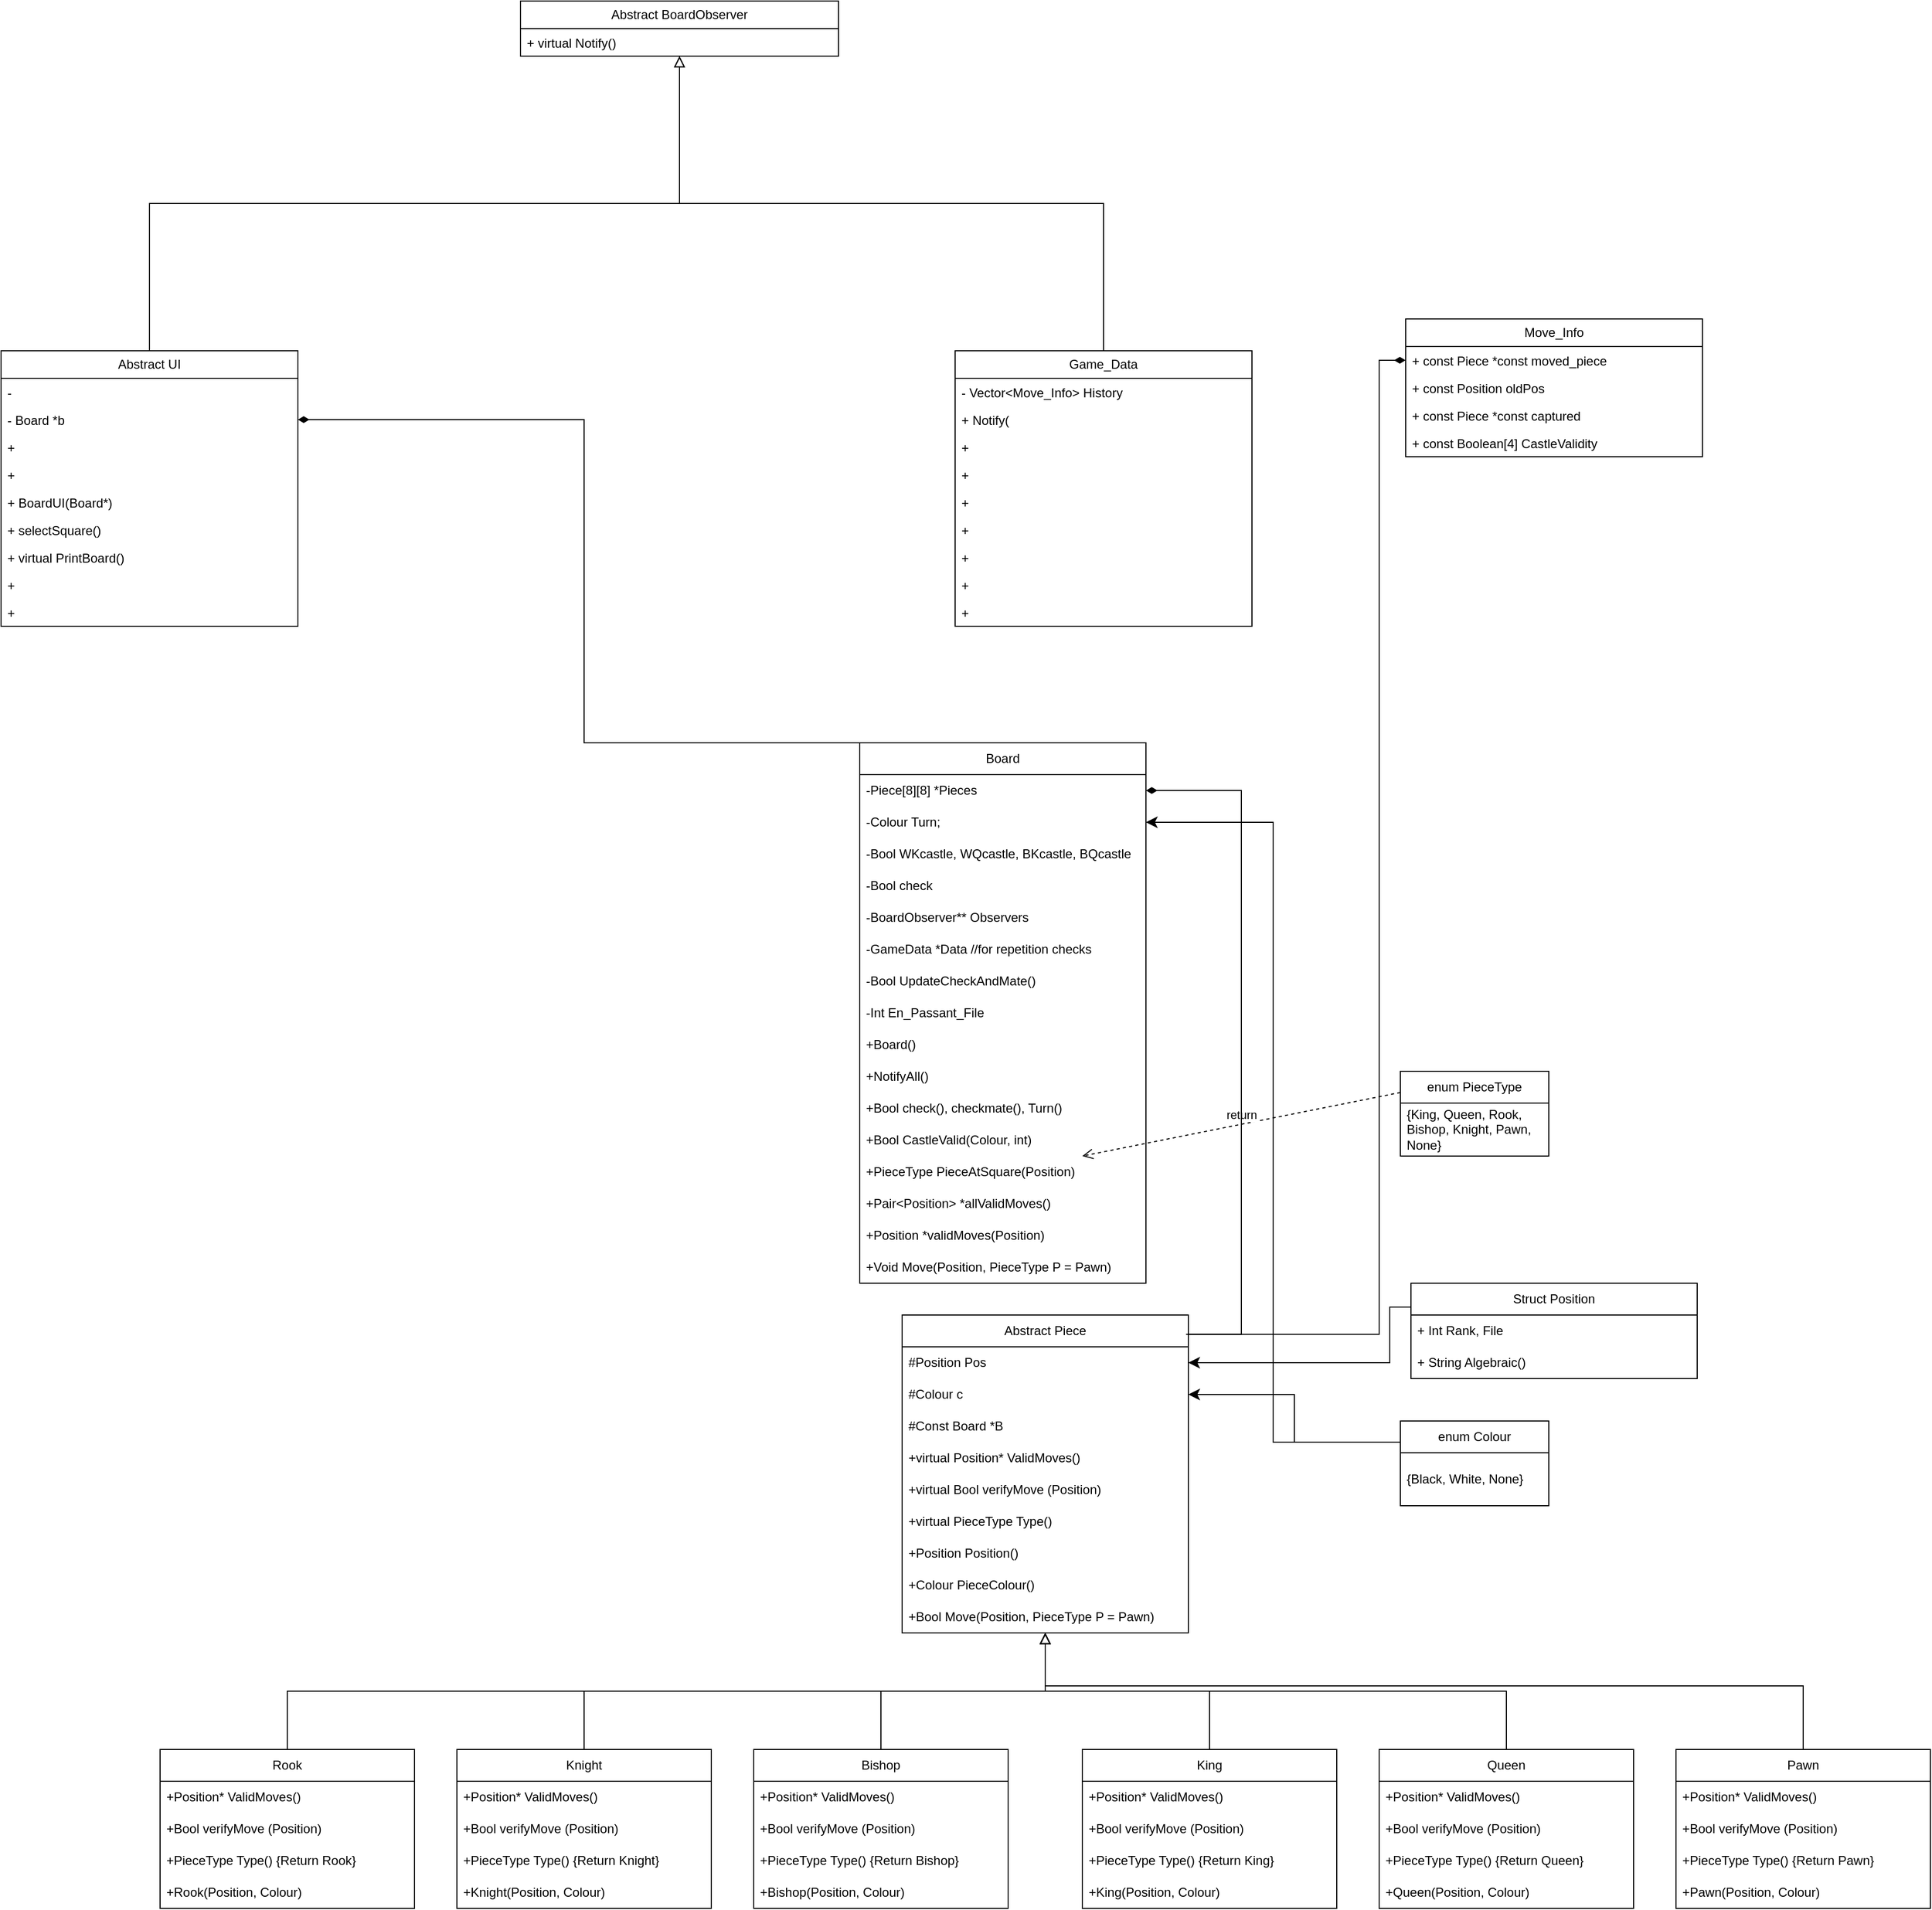<mxfile version="28.0.4">
  <diagram name="Page-1" id="Vs1uTUXTusfFtKuUJXLR">
    <mxGraphModel dx="1498" dy="610" grid="1" gridSize="10" guides="1" tooltips="1" connect="1" arrows="1" fold="1" page="0" pageScale="2" pageWidth="2336" pageHeight="1654" math="0" shadow="0">
      <root>
        <mxCell id="0" />
        <mxCell id="1" parent="0" />
        <mxCell id="Mz9z7q-OG1JkgQbm7pyb-9" value="enum Colour" style="swimlane;fontStyle=0;childLayout=stackLayout;horizontal=1;startSize=30;horizontalStack=0;resizeParent=1;resizeParentMax=0;resizeLast=0;collapsible=1;marginBottom=0;whiteSpace=wrap;html=1;" parent="1" vertex="1">
          <mxGeometry x="1310" y="1560" width="140" height="80" as="geometry" />
        </mxCell>
        <mxCell id="Mz9z7q-OG1JkgQbm7pyb-10" value="{Black, White, None}" style="text;strokeColor=none;fillColor=none;align=left;verticalAlign=middle;spacingLeft=4;spacingRight=4;overflow=hidden;points=[[0,0.5],[1,0.5]];portConstraint=eastwest;rotatable=0;whiteSpace=wrap;html=1;" parent="Mz9z7q-OG1JkgQbm7pyb-9" vertex="1">
          <mxGeometry y="30" width="140" height="50" as="geometry" />
        </mxCell>
        <mxCell id="Mz9z7q-OG1JkgQbm7pyb-71" value="Board" style="swimlane;fontStyle=0;childLayout=stackLayout;horizontal=1;startSize=30;horizontalStack=0;resizeParent=1;resizeParentMax=0;resizeLast=0;collapsible=1;marginBottom=0;whiteSpace=wrap;html=1;" parent="1" vertex="1">
          <mxGeometry x="800" y="920" width="270" height="510" as="geometry" />
        </mxCell>
        <mxCell id="Mz9z7q-OG1JkgQbm7pyb-72" value="-Piece[8][8] *Pieces" style="text;strokeColor=none;fillColor=none;align=left;verticalAlign=middle;spacingLeft=4;spacingRight=4;overflow=hidden;points=[[0,0.5],[1,0.5]];portConstraint=eastwest;rotatable=0;whiteSpace=wrap;html=1;" parent="Mz9z7q-OG1JkgQbm7pyb-71" vertex="1">
          <mxGeometry y="30" width="270" height="30" as="geometry" />
        </mxCell>
        <mxCell id="Mz9z7q-OG1JkgQbm7pyb-86" value="-Colour Turn;" style="text;strokeColor=none;fillColor=none;align=left;verticalAlign=middle;spacingLeft=4;spacingRight=4;overflow=hidden;points=[[0,0.5],[1,0.5]];portConstraint=eastwest;rotatable=0;whiteSpace=wrap;html=1;" parent="Mz9z7q-OG1JkgQbm7pyb-71" vertex="1">
          <mxGeometry y="60" width="270" height="30" as="geometry" />
        </mxCell>
        <mxCell id="Mz9z7q-OG1JkgQbm7pyb-73" value="-Bool WKcastle, WQcastle, BKcastle, BQcastle&amp;nbsp;" style="text;strokeColor=none;fillColor=none;align=left;verticalAlign=middle;spacingLeft=4;spacingRight=4;overflow=hidden;points=[[0,0.5],[1,0.5]];portConstraint=eastwest;rotatable=0;whiteSpace=wrap;html=1;" parent="Mz9z7q-OG1JkgQbm7pyb-71" vertex="1">
          <mxGeometry y="90" width="270" height="30" as="geometry" />
        </mxCell>
        <mxCell id="Mz9z7q-OG1JkgQbm7pyb-74" value="-Bool check" style="text;strokeColor=none;fillColor=none;align=left;verticalAlign=middle;spacingLeft=4;spacingRight=4;overflow=hidden;points=[[0,0.5],[1,0.5]];portConstraint=eastwest;rotatable=0;whiteSpace=wrap;html=1;" parent="Mz9z7q-OG1JkgQbm7pyb-71" vertex="1">
          <mxGeometry y="120" width="270" height="30" as="geometry" />
        </mxCell>
        <mxCell id="zQiTS09YiXoC2l2YVAX9-1" value="-BoardObserver** Observers" style="text;strokeColor=none;fillColor=none;align=left;verticalAlign=middle;spacingLeft=4;spacingRight=4;overflow=hidden;points=[[0,0.5],[1,0.5]];portConstraint=eastwest;rotatable=0;whiteSpace=wrap;html=1;" vertex="1" parent="Mz9z7q-OG1JkgQbm7pyb-71">
          <mxGeometry y="150" width="270" height="30" as="geometry" />
        </mxCell>
        <mxCell id="zQiTS09YiXoC2l2YVAX9-39" value="-GameData *Data //for repetition checks" style="text;strokeColor=none;fillColor=none;align=left;verticalAlign=middle;spacingLeft=4;spacingRight=4;overflow=hidden;points=[[0,0.5],[1,0.5]];portConstraint=eastwest;rotatable=0;whiteSpace=wrap;html=1;" vertex="1" parent="Mz9z7q-OG1JkgQbm7pyb-71">
          <mxGeometry y="180" width="270" height="30" as="geometry" />
        </mxCell>
        <mxCell id="Mz9z7q-OG1JkgQbm7pyb-81" value="-Bool UpdateCheckAndMate()" style="text;strokeColor=none;fillColor=none;align=left;verticalAlign=middle;spacingLeft=4;spacingRight=4;overflow=hidden;points=[[0,0.5],[1,0.5]];portConstraint=eastwest;rotatable=0;whiteSpace=wrap;html=1;" parent="Mz9z7q-OG1JkgQbm7pyb-71" vertex="1">
          <mxGeometry y="210" width="270" height="30" as="geometry" />
        </mxCell>
        <mxCell id="zQiTS09YiXoC2l2YVAX9-55" value="-Int En_Passant_File" style="text;strokeColor=none;fillColor=none;align=left;verticalAlign=middle;spacingLeft=4;spacingRight=4;overflow=hidden;points=[[0,0.5],[1,0.5]];portConstraint=eastwest;rotatable=0;whiteSpace=wrap;html=1;" vertex="1" parent="Mz9z7q-OG1JkgQbm7pyb-71">
          <mxGeometry y="240" width="270" height="30" as="geometry" />
        </mxCell>
        <mxCell id="zQiTS09YiXoC2l2YVAX9-50" value="+Board()" style="text;strokeColor=none;fillColor=none;align=left;verticalAlign=middle;spacingLeft=4;spacingRight=4;overflow=hidden;points=[[0,0.5],[1,0.5]];portConstraint=eastwest;rotatable=0;whiteSpace=wrap;html=1;" vertex="1" parent="Mz9z7q-OG1JkgQbm7pyb-71">
          <mxGeometry y="270" width="270" height="30" as="geometry" />
        </mxCell>
        <mxCell id="zQiTS09YiXoC2l2YVAX9-54" value="+NotifyAll()" style="text;strokeColor=none;fillColor=none;align=left;verticalAlign=middle;spacingLeft=4;spacingRight=4;overflow=hidden;points=[[0,0.5],[1,0.5]];portConstraint=eastwest;rotatable=0;whiteSpace=wrap;html=1;" vertex="1" parent="Mz9z7q-OG1JkgQbm7pyb-71">
          <mxGeometry y="300" width="270" height="30" as="geometry" />
        </mxCell>
        <mxCell id="Mz9z7q-OG1JkgQbm7pyb-79" value="+Bool check(), checkmate(), Turn()" style="text;strokeColor=none;fillColor=none;align=left;verticalAlign=middle;spacingLeft=4;spacingRight=4;overflow=hidden;points=[[0,0.5],[1,0.5]];portConstraint=eastwest;rotatable=0;whiteSpace=wrap;html=1;" parent="Mz9z7q-OG1JkgQbm7pyb-71" vertex="1">
          <mxGeometry y="330" width="270" height="30" as="geometry" />
        </mxCell>
        <mxCell id="Mz9z7q-OG1JkgQbm7pyb-94" value="+Bool CastleValid(Colour, int)" style="text;strokeColor=none;fillColor=none;align=left;verticalAlign=middle;spacingLeft=4;spacingRight=4;overflow=hidden;points=[[0,0.5],[1,0.5]];portConstraint=eastwest;rotatable=0;whiteSpace=wrap;html=1;" parent="Mz9z7q-OG1JkgQbm7pyb-71" vertex="1">
          <mxGeometry y="360" width="270" height="30" as="geometry" />
        </mxCell>
        <mxCell id="Mz9z7q-OG1JkgQbm7pyb-106" value="+PieceType PieceAtSquare(Position)" style="text;strokeColor=none;fillColor=none;align=left;verticalAlign=middle;spacingLeft=4;spacingRight=4;overflow=hidden;points=[[0,0.5],[1,0.5]];portConstraint=eastwest;rotatable=0;whiteSpace=wrap;html=1;" parent="Mz9z7q-OG1JkgQbm7pyb-71" vertex="1">
          <mxGeometry y="390" width="270" height="30" as="geometry" />
        </mxCell>
        <mxCell id="Mz9z7q-OG1JkgQbm7pyb-83" value="+Pair&amp;lt;Position&amp;gt; *allValidMoves()" style="text;strokeColor=none;fillColor=none;align=left;verticalAlign=middle;spacingLeft=4;spacingRight=4;overflow=hidden;points=[[0,0.5],[1,0.5]];portConstraint=eastwest;rotatable=0;whiteSpace=wrap;html=1;" parent="Mz9z7q-OG1JkgQbm7pyb-71" vertex="1">
          <mxGeometry y="420" width="270" height="30" as="geometry" />
        </mxCell>
        <mxCell id="Mz9z7q-OG1JkgQbm7pyb-84" value="+Position *validMoves(Position)" style="text;strokeColor=none;fillColor=none;align=left;verticalAlign=middle;spacingLeft=4;spacingRight=4;overflow=hidden;points=[[0,0.5],[1,0.5]];portConstraint=eastwest;rotatable=0;whiteSpace=wrap;html=1;" parent="Mz9z7q-OG1JkgQbm7pyb-71" vertex="1">
          <mxGeometry y="450" width="270" height="30" as="geometry" />
        </mxCell>
        <mxCell id="Mz9z7q-OG1JkgQbm7pyb-98" value="+Void Move(Position, PieceType P = Pawn)" style="text;strokeColor=none;fillColor=none;align=left;verticalAlign=middle;spacingLeft=4;spacingRight=4;overflow=hidden;points=[[0,0.5],[1,0.5]];portConstraint=eastwest;rotatable=0;whiteSpace=wrap;html=1;" parent="Mz9z7q-OG1JkgQbm7pyb-71" vertex="1">
          <mxGeometry y="480" width="270" height="30" as="geometry" />
        </mxCell>
        <mxCell id="Mz9z7q-OG1JkgQbm7pyb-78" value="" style="edgeStyle=elbowEdgeStyle;elbow=horizontal;endArrow=classic;html=1;curved=0;rounded=0;endSize=8;startSize=8;exitX=0;exitY=0.25;exitDx=0;exitDy=0;entryX=1;entryY=0.5;entryDx=0;entryDy=0;" parent="1" source="Mz9z7q-OG1JkgQbm7pyb-9" target="Mz9z7q-OG1JkgQbm7pyb-4" edge="1">
          <mxGeometry width="50" height="50" relative="1" as="geometry">
            <mxPoint x="1140" y="1560" as="sourcePoint" />
            <mxPoint x="1280" y="1520" as="targetPoint" />
          </mxGeometry>
        </mxCell>
        <mxCell id="Mz9z7q-OG1JkgQbm7pyb-87" value="" style="edgeStyle=elbowEdgeStyle;elbow=horizontal;endArrow=classic;html=1;curved=0;rounded=0;endSize=8;startSize=8;exitX=0;exitY=0.25;exitDx=0;exitDy=0;entryX=1;entryY=0.5;entryDx=0;entryDy=0;" parent="1" target="Mz9z7q-OG1JkgQbm7pyb-86" edge="1" source="Mz9z7q-OG1JkgQbm7pyb-9">
          <mxGeometry width="50" height="50" relative="1" as="geometry">
            <mxPoint x="1300" y="1530" as="sourcePoint" />
            <mxPoint x="1120" y="1220" as="targetPoint" />
          </mxGeometry>
        </mxCell>
        <mxCell id="Mz9z7q-OG1JkgQbm7pyb-93" value="" style="group" parent="1" vertex="1" connectable="0">
          <mxGeometry x="1110" y="1120" width="50" height="360" as="geometry" />
        </mxCell>
        <mxCell id="Mz9z7q-OG1JkgQbm7pyb-1" value="Abstract Piece" style="swimlane;fontStyle=0;childLayout=stackLayout;horizontal=1;startSize=30;horizontalStack=0;resizeParent=1;resizeParentMax=0;resizeLast=0;collapsible=1;marginBottom=0;whiteSpace=wrap;html=1;" parent="1" vertex="1">
          <mxGeometry x="840" y="1460" width="270" height="300" as="geometry">
            <mxRectangle x="210" y="120" width="120" height="30" as="alternateBounds" />
          </mxGeometry>
        </mxCell>
        <mxCell id="Mz9z7q-OG1JkgQbm7pyb-2" value="#Position Pos" style="text;strokeColor=none;fillColor=none;align=left;verticalAlign=middle;spacingLeft=4;spacingRight=4;overflow=hidden;points=[[0,0.5],[1,0.5]];portConstraint=eastwest;rotatable=0;whiteSpace=wrap;html=1;" parent="Mz9z7q-OG1JkgQbm7pyb-1" vertex="1">
          <mxGeometry y="30" width="270" height="30" as="geometry" />
        </mxCell>
        <mxCell id="Mz9z7q-OG1JkgQbm7pyb-4" value="#Colour c" style="text;strokeColor=none;fillColor=none;align=left;verticalAlign=middle;spacingLeft=4;spacingRight=4;overflow=hidden;points=[[0,0.5],[1,0.5]];portConstraint=eastwest;rotatable=0;whiteSpace=wrap;html=1;" parent="Mz9z7q-OG1JkgQbm7pyb-1" vertex="1">
          <mxGeometry y="60" width="270" height="30" as="geometry" />
        </mxCell>
        <mxCell id="Mz9z7q-OG1JkgQbm7pyb-14" value="#Const Board *B" style="text;strokeColor=none;fillColor=none;align=left;verticalAlign=middle;spacingLeft=4;spacingRight=4;overflow=hidden;points=[[0,0.5],[1,0.5]];portConstraint=eastwest;rotatable=0;whiteSpace=wrap;html=1;" parent="Mz9z7q-OG1JkgQbm7pyb-1" vertex="1">
          <mxGeometry y="90" width="270" height="30" as="geometry" />
        </mxCell>
        <mxCell id="Mz9z7q-OG1JkgQbm7pyb-15" value="+virtual Position* ValidMoves()" style="text;strokeColor=none;fillColor=none;align=left;verticalAlign=middle;spacingLeft=4;spacingRight=4;overflow=hidden;points=[[0,0.5],[1,0.5]];portConstraint=eastwest;rotatable=0;whiteSpace=wrap;html=1;" parent="Mz9z7q-OG1JkgQbm7pyb-1" vertex="1">
          <mxGeometry y="120" width="270" height="30" as="geometry" />
        </mxCell>
        <mxCell id="Mz9z7q-OG1JkgQbm7pyb-31" value="+virtual Bool verifyMove (Position)" style="text;strokeColor=none;fillColor=none;align=left;verticalAlign=middle;spacingLeft=4;spacingRight=4;overflow=hidden;points=[[0,0.5],[1,0.5]];portConstraint=eastwest;rotatable=0;whiteSpace=wrap;html=1;" parent="Mz9z7q-OG1JkgQbm7pyb-1" vertex="1">
          <mxGeometry y="150" width="270" height="30" as="geometry" />
        </mxCell>
        <mxCell id="Mz9z7q-OG1JkgQbm7pyb-16" value="+virtual PieceType Type()" style="text;strokeColor=none;fillColor=none;align=left;verticalAlign=middle;spacingLeft=4;spacingRight=4;overflow=hidden;points=[[0,0.5],[1,0.5]];portConstraint=eastwest;rotatable=0;whiteSpace=wrap;html=1;" parent="Mz9z7q-OG1JkgQbm7pyb-1" vertex="1">
          <mxGeometry y="180" width="270" height="30" as="geometry" />
        </mxCell>
        <mxCell id="Mz9z7q-OG1JkgQbm7pyb-17" value="+Position Position()" style="text;strokeColor=none;fillColor=none;align=left;verticalAlign=middle;spacingLeft=4;spacingRight=4;overflow=hidden;points=[[0,0.5],[1,0.5]];portConstraint=eastwest;rotatable=0;whiteSpace=wrap;html=1;" parent="Mz9z7q-OG1JkgQbm7pyb-1" vertex="1">
          <mxGeometry y="210" width="270" height="30" as="geometry" />
        </mxCell>
        <mxCell id="Mz9z7q-OG1JkgQbm7pyb-100" value="+Colour PieceColour()" style="text;strokeColor=none;fillColor=none;align=left;verticalAlign=middle;spacingLeft=4;spacingRight=4;overflow=hidden;points=[[0,0.5],[1,0.5]];portConstraint=eastwest;rotatable=0;whiteSpace=wrap;html=1;" parent="Mz9z7q-OG1JkgQbm7pyb-1" vertex="1">
          <mxGeometry y="240" width="270" height="30" as="geometry" />
        </mxCell>
        <mxCell id="Mz9z7q-OG1JkgQbm7pyb-18" value="+Bool Move(Position, PieceType P = Pawn)" style="text;strokeColor=none;fillColor=none;align=left;verticalAlign=middle;spacingLeft=4;spacingRight=4;overflow=hidden;points=[[0,0.5],[1,0.5]];portConstraint=eastwest;rotatable=0;whiteSpace=wrap;html=1;" parent="Mz9z7q-OG1JkgQbm7pyb-1" vertex="1">
          <mxGeometry y="270" width="270" height="30" as="geometry" />
        </mxCell>
        <mxCell id="Mz9z7q-OG1JkgQbm7pyb-19" value="Rook" style="swimlane;fontStyle=0;childLayout=stackLayout;horizontal=1;startSize=30;horizontalStack=0;resizeParent=1;resizeParentMax=0;resizeLast=0;collapsible=1;marginBottom=0;whiteSpace=wrap;html=1;" parent="1" vertex="1">
          <mxGeometry x="140" y="1870" width="240" height="150" as="geometry">
            <mxRectangle x="120" y="490" width="120" height="30" as="alternateBounds" />
          </mxGeometry>
        </mxCell>
        <mxCell id="Mz9z7q-OG1JkgQbm7pyb-24" value="+Position* ValidMoves()" style="text;strokeColor=none;fillColor=none;align=left;verticalAlign=middle;spacingLeft=4;spacingRight=4;overflow=hidden;points=[[0,0.5],[1,0.5]];portConstraint=eastwest;rotatable=0;whiteSpace=wrap;html=1;" parent="Mz9z7q-OG1JkgQbm7pyb-19" vertex="1">
          <mxGeometry y="30" width="240" height="30" as="geometry" />
        </mxCell>
        <mxCell id="Mz9z7q-OG1JkgQbm7pyb-25" value="+Bool verifyMove (Position)" style="text;strokeColor=none;fillColor=none;align=left;verticalAlign=middle;spacingLeft=4;spacingRight=4;overflow=hidden;points=[[0,0.5],[1,0.5]];portConstraint=eastwest;rotatable=0;whiteSpace=wrap;html=1;" parent="Mz9z7q-OG1JkgQbm7pyb-19" vertex="1">
          <mxGeometry y="60" width="240" height="30" as="geometry" />
        </mxCell>
        <mxCell id="Mz9z7q-OG1JkgQbm7pyb-38" value="+PieceType Type() {Return Rook}" style="text;strokeColor=none;fillColor=none;align=left;verticalAlign=middle;spacingLeft=4;spacingRight=4;overflow=hidden;points=[[0,0.5],[1,0.5]];portConstraint=eastwest;rotatable=0;whiteSpace=wrap;html=1;" parent="Mz9z7q-OG1JkgQbm7pyb-19" vertex="1">
          <mxGeometry y="90" width="240" height="30" as="geometry" />
        </mxCell>
        <mxCell id="Mz9z7q-OG1JkgQbm7pyb-33" value="+Rook(Position, Colour)" style="text;strokeColor=none;fillColor=none;align=left;verticalAlign=middle;spacingLeft=4;spacingRight=4;overflow=hidden;points=[[0,0.5],[1,0.5]];portConstraint=eastwest;rotatable=0;whiteSpace=wrap;html=1;" parent="Mz9z7q-OG1JkgQbm7pyb-19" vertex="1">
          <mxGeometry y="120" width="240" height="30" as="geometry" />
        </mxCell>
        <mxCell id="Mz9z7q-OG1JkgQbm7pyb-30" value="" style="edgeStyle=elbowEdgeStyle;elbow=vertical;endArrow=block;html=1;curved=0;rounded=0;endSize=8;startSize=8;exitX=0.5;exitY=0;exitDx=0;exitDy=0;endFill=0;" parent="1" source="Mz9z7q-OG1JkgQbm7pyb-19" target="Mz9z7q-OG1JkgQbm7pyb-18" edge="1">
          <mxGeometry width="50" height="50" relative="1" as="geometry">
            <mxPoint x="720" y="1870" as="sourcePoint" />
            <mxPoint x="980" y="1730" as="targetPoint" />
          </mxGeometry>
        </mxCell>
        <mxCell id="Mz9z7q-OG1JkgQbm7pyb-39" value="Knight" style="swimlane;fontStyle=0;childLayout=stackLayout;horizontal=1;startSize=30;horizontalStack=0;resizeParent=1;resizeParentMax=0;resizeLast=0;collapsible=1;marginBottom=0;whiteSpace=wrap;html=1;" parent="1" vertex="1">
          <mxGeometry x="420" y="1870" width="240" height="150" as="geometry">
            <mxRectangle x="400" y="490" width="120" height="30" as="alternateBounds" />
          </mxGeometry>
        </mxCell>
        <mxCell id="Mz9z7q-OG1JkgQbm7pyb-40" value="+Position* ValidMoves()" style="text;strokeColor=none;fillColor=none;align=left;verticalAlign=middle;spacingLeft=4;spacingRight=4;overflow=hidden;points=[[0,0.5],[1,0.5]];portConstraint=eastwest;rotatable=0;whiteSpace=wrap;html=1;" parent="Mz9z7q-OG1JkgQbm7pyb-39" vertex="1">
          <mxGeometry y="30" width="240" height="30" as="geometry" />
        </mxCell>
        <mxCell id="Mz9z7q-OG1JkgQbm7pyb-41" value="+Bool verifyMove (Position)" style="text;strokeColor=none;fillColor=none;align=left;verticalAlign=middle;spacingLeft=4;spacingRight=4;overflow=hidden;points=[[0,0.5],[1,0.5]];portConstraint=eastwest;rotatable=0;whiteSpace=wrap;html=1;" parent="Mz9z7q-OG1JkgQbm7pyb-39" vertex="1">
          <mxGeometry y="60" width="240" height="30" as="geometry" />
        </mxCell>
        <mxCell id="Mz9z7q-OG1JkgQbm7pyb-42" value="+PieceType Type() {Return Knight}" style="text;strokeColor=none;fillColor=none;align=left;verticalAlign=middle;spacingLeft=4;spacingRight=4;overflow=hidden;points=[[0,0.5],[1,0.5]];portConstraint=eastwest;rotatable=0;whiteSpace=wrap;html=1;" parent="Mz9z7q-OG1JkgQbm7pyb-39" vertex="1">
          <mxGeometry y="90" width="240" height="30" as="geometry" />
        </mxCell>
        <mxCell id="Mz9z7q-OG1JkgQbm7pyb-43" value="+Knight(Position, Colour)" style="text;strokeColor=none;fillColor=none;align=left;verticalAlign=middle;spacingLeft=4;spacingRight=4;overflow=hidden;points=[[0,0.5],[1,0.5]];portConstraint=eastwest;rotatable=0;whiteSpace=wrap;html=1;" parent="Mz9z7q-OG1JkgQbm7pyb-39" vertex="1">
          <mxGeometry y="120" width="240" height="30" as="geometry" />
        </mxCell>
        <mxCell id="Mz9z7q-OG1JkgQbm7pyb-44" value="" style="edgeStyle=elbowEdgeStyle;elbow=vertical;endArrow=block;html=1;curved=0;rounded=0;endSize=8;startSize=8;endFill=0;" parent="1" source="Mz9z7q-OG1JkgQbm7pyb-39" target="Mz9z7q-OG1JkgQbm7pyb-18" edge="1">
          <mxGeometry width="50" height="50" relative="1" as="geometry">
            <mxPoint x="1020" y="1870" as="sourcePoint" />
            <mxPoint x="990" y="1730" as="targetPoint" />
          </mxGeometry>
        </mxCell>
        <mxCell id="Mz9z7q-OG1JkgQbm7pyb-47" value="Bishop" style="swimlane;fontStyle=0;childLayout=stackLayout;horizontal=1;startSize=30;horizontalStack=0;resizeParent=1;resizeParentMax=0;resizeLast=0;collapsible=1;marginBottom=0;whiteSpace=wrap;html=1;" parent="1" vertex="1">
          <mxGeometry x="700" y="1870" width="240" height="150" as="geometry">
            <mxRectangle x="680" y="490" width="120" height="30" as="alternateBounds" />
          </mxGeometry>
        </mxCell>
        <mxCell id="Mz9z7q-OG1JkgQbm7pyb-48" value="+Position* ValidMoves()" style="text;strokeColor=none;fillColor=none;align=left;verticalAlign=middle;spacingLeft=4;spacingRight=4;overflow=hidden;points=[[0,0.5],[1,0.5]];portConstraint=eastwest;rotatable=0;whiteSpace=wrap;html=1;" parent="Mz9z7q-OG1JkgQbm7pyb-47" vertex="1">
          <mxGeometry y="30" width="240" height="30" as="geometry" />
        </mxCell>
        <mxCell id="Mz9z7q-OG1JkgQbm7pyb-49" value="+Bool verifyMove (Position)" style="text;strokeColor=none;fillColor=none;align=left;verticalAlign=middle;spacingLeft=4;spacingRight=4;overflow=hidden;points=[[0,0.5],[1,0.5]];portConstraint=eastwest;rotatable=0;whiteSpace=wrap;html=1;" parent="Mz9z7q-OG1JkgQbm7pyb-47" vertex="1">
          <mxGeometry y="60" width="240" height="30" as="geometry" />
        </mxCell>
        <mxCell id="Mz9z7q-OG1JkgQbm7pyb-50" value="+PieceType Type() {Return Bishop}" style="text;strokeColor=none;fillColor=none;align=left;verticalAlign=middle;spacingLeft=4;spacingRight=4;overflow=hidden;points=[[0,0.5],[1,0.5]];portConstraint=eastwest;rotatable=0;whiteSpace=wrap;html=1;" parent="Mz9z7q-OG1JkgQbm7pyb-47" vertex="1">
          <mxGeometry y="90" width="240" height="30" as="geometry" />
        </mxCell>
        <mxCell id="Mz9z7q-OG1JkgQbm7pyb-51" value="+Bishop(Position, Colour)" style="text;strokeColor=none;fillColor=none;align=left;verticalAlign=middle;spacingLeft=4;spacingRight=4;overflow=hidden;points=[[0,0.5],[1,0.5]];portConstraint=eastwest;rotatable=0;whiteSpace=wrap;html=1;" parent="Mz9z7q-OG1JkgQbm7pyb-47" vertex="1">
          <mxGeometry y="120" width="240" height="30" as="geometry" />
        </mxCell>
        <mxCell id="Mz9z7q-OG1JkgQbm7pyb-52" value="" style="edgeStyle=elbowEdgeStyle;elbow=vertical;endArrow=block;html=1;rounded=0;endSize=8;startSize=8;endFill=0;exitX=0.5;exitY=0;exitDx=0;exitDy=0;" parent="1" source="Mz9z7q-OG1JkgQbm7pyb-47" target="Mz9z7q-OG1JkgQbm7pyb-18" edge="1">
          <mxGeometry width="50" height="50" relative="1" as="geometry">
            <mxPoint x="840" y="1850" as="sourcePoint" />
            <mxPoint x="980" y="1730" as="targetPoint" />
          </mxGeometry>
        </mxCell>
        <mxCell id="Mz9z7q-OG1JkgQbm7pyb-53" value="King" style="swimlane;fontStyle=0;childLayout=stackLayout;horizontal=1;startSize=30;horizontalStack=0;resizeParent=1;resizeParentMax=0;resizeLast=0;collapsible=1;marginBottom=0;whiteSpace=wrap;html=1;" parent="1" vertex="1">
          <mxGeometry x="1010" y="1870" width="240" height="150" as="geometry">
            <mxRectangle x="210" y="120" width="120" height="30" as="alternateBounds" />
          </mxGeometry>
        </mxCell>
        <mxCell id="Mz9z7q-OG1JkgQbm7pyb-54" value="+Position* ValidMoves()" style="text;strokeColor=none;fillColor=none;align=left;verticalAlign=middle;spacingLeft=4;spacingRight=4;overflow=hidden;points=[[0,0.5],[1,0.5]];portConstraint=eastwest;rotatable=0;whiteSpace=wrap;html=1;" parent="Mz9z7q-OG1JkgQbm7pyb-53" vertex="1">
          <mxGeometry y="30" width="240" height="30" as="geometry" />
        </mxCell>
        <mxCell id="Mz9z7q-OG1JkgQbm7pyb-55" value="+Bool verifyMove (Position)" style="text;strokeColor=none;fillColor=none;align=left;verticalAlign=middle;spacingLeft=4;spacingRight=4;overflow=hidden;points=[[0,0.5],[1,0.5]];portConstraint=eastwest;rotatable=0;whiteSpace=wrap;html=1;" parent="Mz9z7q-OG1JkgQbm7pyb-53" vertex="1">
          <mxGeometry y="60" width="240" height="30" as="geometry" />
        </mxCell>
        <mxCell id="Mz9z7q-OG1JkgQbm7pyb-56" value="+PieceType Type() {Return King}" style="text;strokeColor=none;fillColor=none;align=left;verticalAlign=middle;spacingLeft=4;spacingRight=4;overflow=hidden;points=[[0,0.5],[1,0.5]];portConstraint=eastwest;rotatable=0;whiteSpace=wrap;html=1;" parent="Mz9z7q-OG1JkgQbm7pyb-53" vertex="1">
          <mxGeometry y="90" width="240" height="30" as="geometry" />
        </mxCell>
        <mxCell id="Mz9z7q-OG1JkgQbm7pyb-57" value="+King(Position, Colour)" style="text;strokeColor=none;fillColor=none;align=left;verticalAlign=middle;spacingLeft=4;spacingRight=4;overflow=hidden;points=[[0,0.5],[1,0.5]];portConstraint=eastwest;rotatable=0;whiteSpace=wrap;html=1;" parent="Mz9z7q-OG1JkgQbm7pyb-53" vertex="1">
          <mxGeometry y="120" width="240" height="30" as="geometry" />
        </mxCell>
        <mxCell id="Mz9z7q-OG1JkgQbm7pyb-58" value="Queen" style="swimlane;fontStyle=0;childLayout=stackLayout;horizontal=1;startSize=30;horizontalStack=0;resizeParent=1;resizeParentMax=0;resizeLast=0;collapsible=1;marginBottom=0;whiteSpace=wrap;html=1;" parent="1" vertex="1">
          <mxGeometry x="1290" y="1870" width="240" height="150" as="geometry">
            <mxRectangle x="210" y="120" width="120" height="30" as="alternateBounds" />
          </mxGeometry>
        </mxCell>
        <mxCell id="Mz9z7q-OG1JkgQbm7pyb-59" value="+Position* ValidMoves()" style="text;strokeColor=none;fillColor=none;align=left;verticalAlign=middle;spacingLeft=4;spacingRight=4;overflow=hidden;points=[[0,0.5],[1,0.5]];portConstraint=eastwest;rotatable=0;whiteSpace=wrap;html=1;" parent="Mz9z7q-OG1JkgQbm7pyb-58" vertex="1">
          <mxGeometry y="30" width="240" height="30" as="geometry" />
        </mxCell>
        <mxCell id="Mz9z7q-OG1JkgQbm7pyb-60" value="+Bool verifyMove (Position)" style="text;strokeColor=none;fillColor=none;align=left;verticalAlign=middle;spacingLeft=4;spacingRight=4;overflow=hidden;points=[[0,0.5],[1,0.5]];portConstraint=eastwest;rotatable=0;whiteSpace=wrap;html=1;" parent="Mz9z7q-OG1JkgQbm7pyb-58" vertex="1">
          <mxGeometry y="60" width="240" height="30" as="geometry" />
        </mxCell>
        <mxCell id="Mz9z7q-OG1JkgQbm7pyb-61" value="+PieceType Type() {Return Queen}" style="text;strokeColor=none;fillColor=none;align=left;verticalAlign=middle;spacingLeft=4;spacingRight=4;overflow=hidden;points=[[0,0.5],[1,0.5]];portConstraint=eastwest;rotatable=0;whiteSpace=wrap;html=1;" parent="Mz9z7q-OG1JkgQbm7pyb-58" vertex="1">
          <mxGeometry y="90" width="240" height="30" as="geometry" />
        </mxCell>
        <mxCell id="Mz9z7q-OG1JkgQbm7pyb-62" value="+Queen(Position, Colour)" style="text;strokeColor=none;fillColor=none;align=left;verticalAlign=middle;spacingLeft=4;spacingRight=4;overflow=hidden;points=[[0,0.5],[1,0.5]];portConstraint=eastwest;rotatable=0;whiteSpace=wrap;html=1;" parent="Mz9z7q-OG1JkgQbm7pyb-58" vertex="1">
          <mxGeometry y="120" width="240" height="30" as="geometry" />
        </mxCell>
        <mxCell id="Mz9z7q-OG1JkgQbm7pyb-63" value="Pawn" style="swimlane;fontStyle=0;childLayout=stackLayout;horizontal=1;startSize=30;horizontalStack=0;resizeParent=1;resizeParentMax=0;resizeLast=0;collapsible=1;marginBottom=0;whiteSpace=wrap;html=1;" parent="1" vertex="1">
          <mxGeometry x="1570" y="1870" width="240" height="150" as="geometry">
            <mxRectangle x="210" y="120" width="120" height="30" as="alternateBounds" />
          </mxGeometry>
        </mxCell>
        <mxCell id="Mz9z7q-OG1JkgQbm7pyb-64" value="+Position* ValidMoves()" style="text;strokeColor=none;fillColor=none;align=left;verticalAlign=middle;spacingLeft=4;spacingRight=4;overflow=hidden;points=[[0,0.5],[1,0.5]];portConstraint=eastwest;rotatable=0;whiteSpace=wrap;html=1;" parent="Mz9z7q-OG1JkgQbm7pyb-63" vertex="1">
          <mxGeometry y="30" width="240" height="30" as="geometry" />
        </mxCell>
        <mxCell id="Mz9z7q-OG1JkgQbm7pyb-65" value="+Bool verifyMove (Position)" style="text;strokeColor=none;fillColor=none;align=left;verticalAlign=middle;spacingLeft=4;spacingRight=4;overflow=hidden;points=[[0,0.5],[1,0.5]];portConstraint=eastwest;rotatable=0;whiteSpace=wrap;html=1;" parent="Mz9z7q-OG1JkgQbm7pyb-63" vertex="1">
          <mxGeometry y="60" width="240" height="30" as="geometry" />
        </mxCell>
        <mxCell id="Mz9z7q-OG1JkgQbm7pyb-66" value="+PieceType Type() {Return Pawn}" style="text;strokeColor=none;fillColor=none;align=left;verticalAlign=middle;spacingLeft=4;spacingRight=4;overflow=hidden;points=[[0,0.5],[1,0.5]];portConstraint=eastwest;rotatable=0;whiteSpace=wrap;html=1;" parent="Mz9z7q-OG1JkgQbm7pyb-63" vertex="1">
          <mxGeometry y="90" width="240" height="30" as="geometry" />
        </mxCell>
        <mxCell id="Mz9z7q-OG1JkgQbm7pyb-67" value="+Pawn(Position, Colour)" style="text;strokeColor=none;fillColor=none;align=left;verticalAlign=middle;spacingLeft=4;spacingRight=4;overflow=hidden;points=[[0,0.5],[1,0.5]];portConstraint=eastwest;rotatable=0;whiteSpace=wrap;html=1;" parent="Mz9z7q-OG1JkgQbm7pyb-63" vertex="1">
          <mxGeometry y="120" width="240" height="30" as="geometry" />
        </mxCell>
        <mxCell id="Mz9z7q-OG1JkgQbm7pyb-70" value="" style="edgeStyle=elbowEdgeStyle;elbow=vertical;endArrow=block;html=1;curved=0;rounded=0;endSize=8;startSize=8;endFill=0;exitX=0.5;exitY=0;exitDx=0;exitDy=0;" parent="1" source="Mz9z7q-OG1JkgQbm7pyb-63" target="Mz9z7q-OG1JkgQbm7pyb-18" edge="1">
          <mxGeometry width="50" height="50" relative="1" as="geometry">
            <mxPoint x="1700" y="1840" as="sourcePoint" />
            <mxPoint x="990" y="1730" as="targetPoint" />
            <Array as="points">
              <mxPoint x="1340" y="1810" />
            </Array>
          </mxGeometry>
        </mxCell>
        <mxCell id="Mz9z7q-OG1JkgQbm7pyb-69" value="" style="edgeStyle=elbowEdgeStyle;elbow=vertical;endArrow=block;html=1;curved=0;rounded=0;endSize=8;startSize=8;endFill=0;exitX=0.5;exitY=0;exitDx=0;exitDy=0;" parent="1" source="Mz9z7q-OG1JkgQbm7pyb-58" target="Mz9z7q-OG1JkgQbm7pyb-18" edge="1">
          <mxGeometry width="50" height="50" relative="1" as="geometry">
            <mxPoint x="450" y="2090" as="sourcePoint" />
            <mxPoint x="450" y="1950" as="targetPoint" />
          </mxGeometry>
        </mxCell>
        <mxCell id="Mz9z7q-OG1JkgQbm7pyb-68" value="" style="edgeStyle=elbowEdgeStyle;elbow=vertical;endArrow=block;html=1;curved=0;rounded=0;endSize=8;startSize=8;exitX=0.5;exitY=0;exitDx=0;exitDy=0;endFill=0;" parent="1" source="Mz9z7q-OG1JkgQbm7pyb-53" target="Mz9z7q-OG1JkgQbm7pyb-18" edge="1">
          <mxGeometry width="50" height="50" relative="1" as="geometry">
            <mxPoint x="170" y="2090" as="sourcePoint" />
            <mxPoint x="990" y="1730" as="targetPoint" />
          </mxGeometry>
        </mxCell>
        <mxCell id="Mz9z7q-OG1JkgQbm7pyb-103" value="enum PieceType" style="swimlane;fontStyle=0;childLayout=stackLayout;horizontal=1;startSize=30;horizontalStack=0;resizeParent=1;resizeParentMax=0;resizeLast=0;collapsible=1;marginBottom=0;whiteSpace=wrap;html=1;" parent="1" vertex="1">
          <mxGeometry x="1310" y="1230" width="140" height="80" as="geometry" />
        </mxCell>
        <mxCell id="Mz9z7q-OG1JkgQbm7pyb-104" value="{King, Queen, Rook, Bishop, Knight, Pawn, None}" style="text;strokeColor=none;fillColor=none;align=left;verticalAlign=middle;spacingLeft=4;spacingRight=4;overflow=hidden;points=[[0,0.5],[1,0.5]];portConstraint=eastwest;rotatable=0;whiteSpace=wrap;html=1;" parent="Mz9z7q-OG1JkgQbm7pyb-103" vertex="1">
          <mxGeometry y="30" width="140" height="50" as="geometry" />
        </mxCell>
        <mxCell id="Mz9z7q-OG1JkgQbm7pyb-105" value="return" style="html=1;verticalAlign=bottom;endArrow=open;dashed=1;endSize=8;curved=0;rounded=0;" parent="1" target="Mz9z7q-OG1JkgQbm7pyb-106" edge="1">
          <mxGeometry relative="1" as="geometry">
            <mxPoint x="1310" y="1250" as="sourcePoint" />
            <mxPoint x="1110" y="1252.985" as="targetPoint" />
          </mxGeometry>
        </mxCell>
        <mxCell id="Mz9z7q-OG1JkgQbm7pyb-108" value="Abstract UI" style="swimlane;fontStyle=0;childLayout=stackLayout;horizontal=1;startSize=26;fillColor=none;horizontalStack=0;resizeParent=1;resizeParentMax=0;resizeLast=0;collapsible=1;marginBottom=0;whiteSpace=wrap;html=1;" parent="1" vertex="1">
          <mxGeometry x="-10" y="550" width="280" height="260" as="geometry" />
        </mxCell>
        <mxCell id="Mz9z7q-OG1JkgQbm7pyb-109" value="-&amp;nbsp;" style="text;strokeColor=none;fillColor=none;align=left;verticalAlign=top;spacingLeft=4;spacingRight=4;overflow=hidden;rotatable=0;points=[[0,0.5],[1,0.5]];portConstraint=eastwest;whiteSpace=wrap;html=1;" parent="Mz9z7q-OG1JkgQbm7pyb-108" vertex="1">
          <mxGeometry y="26" width="280" height="26" as="geometry" />
        </mxCell>
        <mxCell id="Mz9z7q-OG1JkgQbm7pyb-110" value="- Board *b" style="text;strokeColor=none;fillColor=none;align=left;verticalAlign=top;spacingLeft=4;spacingRight=4;overflow=hidden;rotatable=0;points=[[0,0.5],[1,0.5]];portConstraint=eastwest;whiteSpace=wrap;html=1;" parent="Mz9z7q-OG1JkgQbm7pyb-108" vertex="1">
          <mxGeometry y="52" width="280" height="26" as="geometry" />
        </mxCell>
        <mxCell id="Mz9z7q-OG1JkgQbm7pyb-111" value="+&amp;nbsp;" style="text;strokeColor=none;fillColor=none;align=left;verticalAlign=top;spacingLeft=4;spacingRight=4;overflow=hidden;rotatable=0;points=[[0,0.5],[1,0.5]];portConstraint=eastwest;whiteSpace=wrap;html=1;" parent="Mz9z7q-OG1JkgQbm7pyb-108" vertex="1">
          <mxGeometry y="78" width="280" height="26" as="geometry" />
        </mxCell>
        <mxCell id="Mz9z7q-OG1JkgQbm7pyb-112" value="+&amp;nbsp;" style="text;strokeColor=none;fillColor=none;align=left;verticalAlign=top;spacingLeft=4;spacingRight=4;overflow=hidden;rotatable=0;points=[[0,0.5],[1,0.5]];portConstraint=eastwest;whiteSpace=wrap;html=1;" parent="Mz9z7q-OG1JkgQbm7pyb-108" vertex="1">
          <mxGeometry y="104" width="280" height="26" as="geometry" />
        </mxCell>
        <mxCell id="Mz9z7q-OG1JkgQbm7pyb-113" value="+ BoardUI(Board*)" style="text;strokeColor=none;fillColor=none;align=left;verticalAlign=top;spacingLeft=4;spacingRight=4;overflow=hidden;rotatable=0;points=[[0,0.5],[1,0.5]];portConstraint=eastwest;whiteSpace=wrap;html=1;" parent="Mz9z7q-OG1JkgQbm7pyb-108" vertex="1">
          <mxGeometry y="130" width="280" height="26" as="geometry" />
        </mxCell>
        <mxCell id="Mz9z7q-OG1JkgQbm7pyb-114" value="+ selectSquare()" style="text;strokeColor=none;fillColor=none;align=left;verticalAlign=top;spacingLeft=4;spacingRight=4;overflow=hidden;rotatable=0;points=[[0,0.5],[1,0.5]];portConstraint=eastwest;whiteSpace=wrap;html=1;" parent="Mz9z7q-OG1JkgQbm7pyb-108" vertex="1">
          <mxGeometry y="156" width="280" height="26" as="geometry" />
        </mxCell>
        <mxCell id="Mz9z7q-OG1JkgQbm7pyb-115" value="+ virtual PrintBoard()" style="text;strokeColor=none;fillColor=none;align=left;verticalAlign=top;spacingLeft=4;spacingRight=4;overflow=hidden;rotatable=0;points=[[0,0.5],[1,0.5]];portConstraint=eastwest;whiteSpace=wrap;html=1;" parent="Mz9z7q-OG1JkgQbm7pyb-108" vertex="1">
          <mxGeometry y="182" width="280" height="26" as="geometry" />
        </mxCell>
        <mxCell id="Mz9z7q-OG1JkgQbm7pyb-116" value="+&amp;nbsp;" style="text;strokeColor=none;fillColor=none;align=left;verticalAlign=top;spacingLeft=4;spacingRight=4;overflow=hidden;rotatable=0;points=[[0,0.5],[1,0.5]];portConstraint=eastwest;whiteSpace=wrap;html=1;" parent="Mz9z7q-OG1JkgQbm7pyb-108" vertex="1">
          <mxGeometry y="208" width="280" height="26" as="geometry" />
        </mxCell>
        <mxCell id="Mz9z7q-OG1JkgQbm7pyb-117" value="+&amp;nbsp;" style="text;strokeColor=none;fillColor=none;align=left;verticalAlign=top;spacingLeft=4;spacingRight=4;overflow=hidden;rotatable=0;points=[[0,0.5],[1,0.5]];portConstraint=eastwest;whiteSpace=wrap;html=1;" parent="Mz9z7q-OG1JkgQbm7pyb-108" vertex="1">
          <mxGeometry y="234" width="280" height="26" as="geometry" />
        </mxCell>
        <mxCell id="zQiTS09YiXoC2l2YVAX9-2" value="Abstract BoardObserver" style="swimlane;fontStyle=0;childLayout=stackLayout;horizontal=1;startSize=26;fillColor=none;horizontalStack=0;resizeParent=1;resizeParentMax=0;resizeLast=0;collapsible=1;marginBottom=0;whiteSpace=wrap;html=1;" vertex="1" parent="1">
          <mxGeometry x="480" y="220" width="300" height="52" as="geometry" />
        </mxCell>
        <mxCell id="zQiTS09YiXoC2l2YVAX9-3" value="+ virtual Notify()&amp;nbsp;" style="text;strokeColor=none;fillColor=none;align=left;verticalAlign=top;spacingLeft=4;spacingRight=4;overflow=hidden;rotatable=0;points=[[0,0.5],[1,0.5]];portConstraint=eastwest;whiteSpace=wrap;html=1;" vertex="1" parent="zQiTS09YiXoC2l2YVAX9-2">
          <mxGeometry y="26" width="300" height="26" as="geometry" />
        </mxCell>
        <mxCell id="zQiTS09YiXoC2l2YVAX9-12" value="" style="edgeStyle=segmentEdgeStyle;endArrow=diamondThin;html=1;curved=0;rounded=0;endSize=8;startSize=8;endFill=1;entryX=1;entryY=0.5;entryDx=0;entryDy=0;exitX=0;exitY=0;exitDx=0;exitDy=0;" edge="1" parent="1" source="Mz9z7q-OG1JkgQbm7pyb-71" target="Mz9z7q-OG1JkgQbm7pyb-110">
          <mxGeometry width="50" height="50" relative="1" as="geometry">
            <mxPoint x="540" y="930" as="sourcePoint" />
            <mxPoint x="1130" y="590" as="targetPoint" />
            <Array as="points">
              <mxPoint x="540" y="920" />
              <mxPoint x="540" y="615" />
            </Array>
          </mxGeometry>
        </mxCell>
        <mxCell id="zQiTS09YiXoC2l2YVAX9-13" value="" style="edgeStyle=elbowEdgeStyle;elbow=vertical;endArrow=block;html=1;curved=0;rounded=0;endSize=8;startSize=8;exitX=0.5;exitY=0;exitDx=0;exitDy=0;endFill=0;" edge="1" parent="1" source="Mz9z7q-OG1JkgQbm7pyb-108" target="zQiTS09YiXoC2l2YVAX9-3">
          <mxGeometry width="50" height="50" relative="1" as="geometry">
            <mxPoint x="1465" y="550" as="sourcePoint" />
            <mxPoint x="630" y="298" as="targetPoint" />
          </mxGeometry>
        </mxCell>
        <mxCell id="zQiTS09YiXoC2l2YVAX9-17" value="Struct Position" style="swimlane;fontStyle=0;childLayout=stackLayout;horizontal=1;startSize=30;horizontalStack=0;resizeParent=1;resizeParentMax=0;resizeLast=0;collapsible=1;marginBottom=0;whiteSpace=wrap;html=1;" vertex="1" parent="1">
          <mxGeometry x="1320" y="1430" width="270" height="90" as="geometry">
            <mxRectangle x="210" y="120" width="120" height="30" as="alternateBounds" />
          </mxGeometry>
        </mxCell>
        <mxCell id="zQiTS09YiXoC2l2YVAX9-18" value="+ Int Rank, File" style="text;strokeColor=none;fillColor=none;align=left;verticalAlign=middle;spacingLeft=4;spacingRight=4;overflow=hidden;points=[[0,0.5],[1,0.5]];portConstraint=eastwest;rotatable=0;whiteSpace=wrap;html=1;" vertex="1" parent="zQiTS09YiXoC2l2YVAX9-17">
          <mxGeometry y="30" width="270" height="30" as="geometry" />
        </mxCell>
        <mxCell id="zQiTS09YiXoC2l2YVAX9-19" value="+ String Algebraic()" style="text;strokeColor=none;fillColor=none;align=left;verticalAlign=middle;spacingLeft=4;spacingRight=4;overflow=hidden;points=[[0,0.5],[1,0.5]];portConstraint=eastwest;rotatable=0;whiteSpace=wrap;html=1;" vertex="1" parent="zQiTS09YiXoC2l2YVAX9-17">
          <mxGeometry y="60" width="270" height="30" as="geometry" />
        </mxCell>
        <mxCell id="zQiTS09YiXoC2l2YVAX9-27" value="" style="edgeStyle=segmentEdgeStyle;endArrow=classic;html=1;curved=0;rounded=0;endSize=8;startSize=8;exitX=0;exitY=0.25;exitDx=0;exitDy=0;entryX=1;entryY=0.5;entryDx=0;entryDy=0;" edge="1" parent="1" source="zQiTS09YiXoC2l2YVAX9-17" target="Mz9z7q-OG1JkgQbm7pyb-2">
          <mxGeometry width="50" height="50" relative="1" as="geometry">
            <mxPoint x="1230" y="1490" as="sourcePoint" />
            <mxPoint x="1130" y="1510" as="targetPoint" />
            <Array as="points">
              <mxPoint x="1300" y="1453" />
              <mxPoint x="1300" y="1505" />
            </Array>
          </mxGeometry>
        </mxCell>
        <mxCell id="zQiTS09YiXoC2l2YVAX9-28" value="Game_Data" style="swimlane;fontStyle=0;childLayout=stackLayout;horizontal=1;startSize=26;fillColor=none;horizontalStack=0;resizeParent=1;resizeParentMax=0;resizeLast=0;collapsible=1;marginBottom=0;whiteSpace=wrap;html=1;" vertex="1" parent="1">
          <mxGeometry x="890" y="550" width="280" height="260" as="geometry" />
        </mxCell>
        <mxCell id="zQiTS09YiXoC2l2YVAX9-29" value="- Vector&amp;lt;Move_Info&amp;gt; History" style="text;strokeColor=none;fillColor=none;align=left;verticalAlign=top;spacingLeft=4;spacingRight=4;overflow=hidden;rotatable=0;points=[[0,0.5],[1,0.5]];portConstraint=eastwest;whiteSpace=wrap;html=1;" vertex="1" parent="zQiTS09YiXoC2l2YVAX9-28">
          <mxGeometry y="26" width="280" height="26" as="geometry" />
        </mxCell>
        <mxCell id="zQiTS09YiXoC2l2YVAX9-30" value="+ Notify(" style="text;strokeColor=none;fillColor=none;align=left;verticalAlign=top;spacingLeft=4;spacingRight=4;overflow=hidden;rotatable=0;points=[[0,0.5],[1,0.5]];portConstraint=eastwest;whiteSpace=wrap;html=1;" vertex="1" parent="zQiTS09YiXoC2l2YVAX9-28">
          <mxGeometry y="52" width="280" height="26" as="geometry" />
        </mxCell>
        <mxCell id="zQiTS09YiXoC2l2YVAX9-31" value="+&amp;nbsp;" style="text;strokeColor=none;fillColor=none;align=left;verticalAlign=top;spacingLeft=4;spacingRight=4;overflow=hidden;rotatable=0;points=[[0,0.5],[1,0.5]];portConstraint=eastwest;whiteSpace=wrap;html=1;" vertex="1" parent="zQiTS09YiXoC2l2YVAX9-28">
          <mxGeometry y="78" width="280" height="26" as="geometry" />
        </mxCell>
        <mxCell id="zQiTS09YiXoC2l2YVAX9-32" value="+&amp;nbsp;" style="text;strokeColor=none;fillColor=none;align=left;verticalAlign=top;spacingLeft=4;spacingRight=4;overflow=hidden;rotatable=0;points=[[0,0.5],[1,0.5]];portConstraint=eastwest;whiteSpace=wrap;html=1;" vertex="1" parent="zQiTS09YiXoC2l2YVAX9-28">
          <mxGeometry y="104" width="280" height="26" as="geometry" />
        </mxCell>
        <mxCell id="zQiTS09YiXoC2l2YVAX9-33" value="+&amp;nbsp;" style="text;strokeColor=none;fillColor=none;align=left;verticalAlign=top;spacingLeft=4;spacingRight=4;overflow=hidden;rotatable=0;points=[[0,0.5],[1,0.5]];portConstraint=eastwest;whiteSpace=wrap;html=1;" vertex="1" parent="zQiTS09YiXoC2l2YVAX9-28">
          <mxGeometry y="130" width="280" height="26" as="geometry" />
        </mxCell>
        <mxCell id="zQiTS09YiXoC2l2YVAX9-34" value="+&amp;nbsp;" style="text;strokeColor=none;fillColor=none;align=left;verticalAlign=top;spacingLeft=4;spacingRight=4;overflow=hidden;rotatable=0;points=[[0,0.5],[1,0.5]];portConstraint=eastwest;whiteSpace=wrap;html=1;" vertex="1" parent="zQiTS09YiXoC2l2YVAX9-28">
          <mxGeometry y="156" width="280" height="26" as="geometry" />
        </mxCell>
        <mxCell id="zQiTS09YiXoC2l2YVAX9-35" value="+&amp;nbsp;" style="text;strokeColor=none;fillColor=none;align=left;verticalAlign=top;spacingLeft=4;spacingRight=4;overflow=hidden;rotatable=0;points=[[0,0.5],[1,0.5]];portConstraint=eastwest;whiteSpace=wrap;html=1;" vertex="1" parent="zQiTS09YiXoC2l2YVAX9-28">
          <mxGeometry y="182" width="280" height="26" as="geometry" />
        </mxCell>
        <mxCell id="zQiTS09YiXoC2l2YVAX9-36" value="+&amp;nbsp;" style="text;strokeColor=none;fillColor=none;align=left;verticalAlign=top;spacingLeft=4;spacingRight=4;overflow=hidden;rotatable=0;points=[[0,0.5],[1,0.5]];portConstraint=eastwest;whiteSpace=wrap;html=1;" vertex="1" parent="zQiTS09YiXoC2l2YVAX9-28">
          <mxGeometry y="208" width="280" height="26" as="geometry" />
        </mxCell>
        <mxCell id="zQiTS09YiXoC2l2YVAX9-37" value="+&amp;nbsp;" style="text;strokeColor=none;fillColor=none;align=left;verticalAlign=top;spacingLeft=4;spacingRight=4;overflow=hidden;rotatable=0;points=[[0,0.5],[1,0.5]];portConstraint=eastwest;whiteSpace=wrap;html=1;" vertex="1" parent="zQiTS09YiXoC2l2YVAX9-28">
          <mxGeometry y="234" width="280" height="26" as="geometry" />
        </mxCell>
        <mxCell id="zQiTS09YiXoC2l2YVAX9-38" value="" style="edgeStyle=elbowEdgeStyle;elbow=vertical;endArrow=block;html=1;curved=0;rounded=0;endSize=8;startSize=8;endFill=0;" edge="1" parent="1" source="zQiTS09YiXoC2l2YVAX9-28" target="zQiTS09YiXoC2l2YVAX9-3">
          <mxGeometry width="50" height="50" relative="1" as="geometry">
            <mxPoint x="660" y="638" as="sourcePoint" />
            <mxPoint x="1160" y="360" as="targetPoint" />
          </mxGeometry>
        </mxCell>
        <mxCell id="zQiTS09YiXoC2l2YVAX9-40" value="Move_Info" style="swimlane;fontStyle=0;childLayout=stackLayout;horizontal=1;startSize=26;fillColor=none;horizontalStack=0;resizeParent=1;resizeParentMax=0;resizeLast=0;collapsible=1;marginBottom=0;whiteSpace=wrap;html=1;" vertex="1" parent="1">
          <mxGeometry x="1315" y="520" width="280" height="130" as="geometry" />
        </mxCell>
        <mxCell id="zQiTS09YiXoC2l2YVAX9-41" value="+ const Piece *const moved_piece" style="text;strokeColor=none;fillColor=none;align=left;verticalAlign=top;spacingLeft=4;spacingRight=4;overflow=hidden;rotatable=0;points=[[0,0.5],[1,0.5]];portConstraint=eastwest;whiteSpace=wrap;html=1;" vertex="1" parent="zQiTS09YiXoC2l2YVAX9-40">
          <mxGeometry y="26" width="280" height="26" as="geometry" />
        </mxCell>
        <mxCell id="zQiTS09YiXoC2l2YVAX9-42" value="+ const Position oldPos" style="text;strokeColor=none;fillColor=none;align=left;verticalAlign=top;spacingLeft=4;spacingRight=4;overflow=hidden;rotatable=0;points=[[0,0.5],[1,0.5]];portConstraint=eastwest;whiteSpace=wrap;html=1;" vertex="1" parent="zQiTS09YiXoC2l2YVAX9-40">
          <mxGeometry y="52" width="280" height="26" as="geometry" />
        </mxCell>
        <mxCell id="zQiTS09YiXoC2l2YVAX9-43" value="+ const Piece *const captured" style="text;strokeColor=none;fillColor=none;align=left;verticalAlign=top;spacingLeft=4;spacingRight=4;overflow=hidden;rotatable=0;points=[[0,0.5],[1,0.5]];portConstraint=eastwest;whiteSpace=wrap;html=1;" vertex="1" parent="zQiTS09YiXoC2l2YVAX9-40">
          <mxGeometry y="78" width="280" height="26" as="geometry" />
        </mxCell>
        <mxCell id="zQiTS09YiXoC2l2YVAX9-53" value="+ const Boolean[4] CastleValidity" style="text;strokeColor=none;fillColor=none;align=left;verticalAlign=top;spacingLeft=4;spacingRight=4;overflow=hidden;rotatable=0;points=[[0,0.5],[1,0.5]];portConstraint=eastwest;whiteSpace=wrap;html=1;" vertex="1" parent="zQiTS09YiXoC2l2YVAX9-40">
          <mxGeometry y="104" width="280" height="26" as="geometry" />
        </mxCell>
        <mxCell id="Mz9z7q-OG1JkgQbm7pyb-90" value="" style="edgeStyle=segmentEdgeStyle;endArrow=diamondThin;html=1;curved=0;rounded=0;endSize=8;startSize=8;endFill=1;exitX=0.998;exitY=0.061;exitDx=0;exitDy=0;exitPerimeter=0;entryX=1;entryY=0.5;entryDx=0;entryDy=0;" parent="1" target="Mz9z7q-OG1JkgQbm7pyb-72" edge="1" source="Mz9z7q-OG1JkgQbm7pyb-1">
          <mxGeometry width="50" height="50" relative="1" as="geometry">
            <mxPoint x="1160" y="1480" as="sourcePoint" />
            <mxPoint x="1160" y="1040" as="targetPoint" />
            <Array as="points">
              <mxPoint x="1160" y="1478" />
              <mxPoint x="1160" y="965" />
            </Array>
          </mxGeometry>
        </mxCell>
        <mxCell id="zQiTS09YiXoC2l2YVAX9-52" value="" style="edgeStyle=segmentEdgeStyle;endArrow=diamondThin;html=1;curved=0;rounded=0;endSize=8;startSize=8;endFill=1;exitX=0.992;exitY=0.061;exitDx=0;exitDy=0;exitPerimeter=0;entryX=0;entryY=0.5;entryDx=0;entryDy=0;" edge="1" parent="1" source="Mz9z7q-OG1JkgQbm7pyb-1" target="zQiTS09YiXoC2l2YVAX9-41">
          <mxGeometry width="50" height="50" relative="1" as="geometry">
            <mxPoint x="1239" y="1430" as="sourcePoint" />
            <mxPoint x="1290" y="540" as="targetPoint" />
            <Array as="points">
              <mxPoint x="1290" y="1478" />
              <mxPoint x="1290" y="559" />
            </Array>
          </mxGeometry>
        </mxCell>
      </root>
    </mxGraphModel>
  </diagram>
</mxfile>
